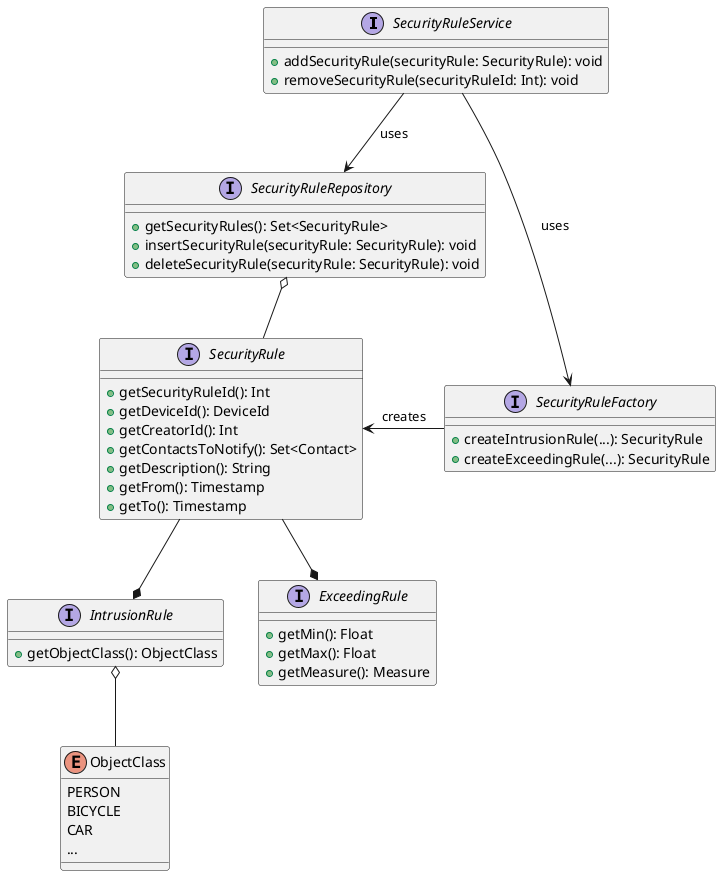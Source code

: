 @startuml

!startsub SecurityRuleRoot

interface SecurityRuleService {
  + addSecurityRule(securityRule: SecurityRule): void
  + removeSecurityRule(securityRuleId: Int): void
}
!endsub SecurityRuleRoot
SecurityRuleService --> SecurityRuleRepository : uses
SecurityRuleService --> SecurityRuleFactory : uses

interface SecurityRuleRepository {
  + getSecurityRules(): Set<SecurityRule>
  + insertSecurityRule(securityRule: SecurityRule): void
  + deleteSecurityRule(securityRule: SecurityRule): void
}
SecurityRuleRepository o-- SecurityRule


interface SecurityRule {
  + getSecurityRuleId(): Int
  + getDeviceId(): DeviceId
  + getCreatorId(): Int
  + getContactsToNotify(): Set<Contact>
  + getDescription(): String
  + getFrom(): Timestamp
  + getTo(): Timestamp
}

interface SecurityRuleFactory {
  + createIntrusionRule(...): SecurityRule
  + createExceedingRule(...): SecurityRule
}
SecurityRuleFactory -left-> SecurityRule : creates

interface IntrusionRule {
  + getObjectClass(): ObjectClass
}
IntrusionRule o-- ObjectClass

interface ExceedingRule {
  + getMin(): Float
  + getMax(): Float
  + getMeasure(): Measure
}

enum ObjectClass {
  PERSON
  BICYCLE
  CAR
  ...
}



SecurityRule --* ExceedingRule
SecurityRule --* IntrusionRule


@enduml
